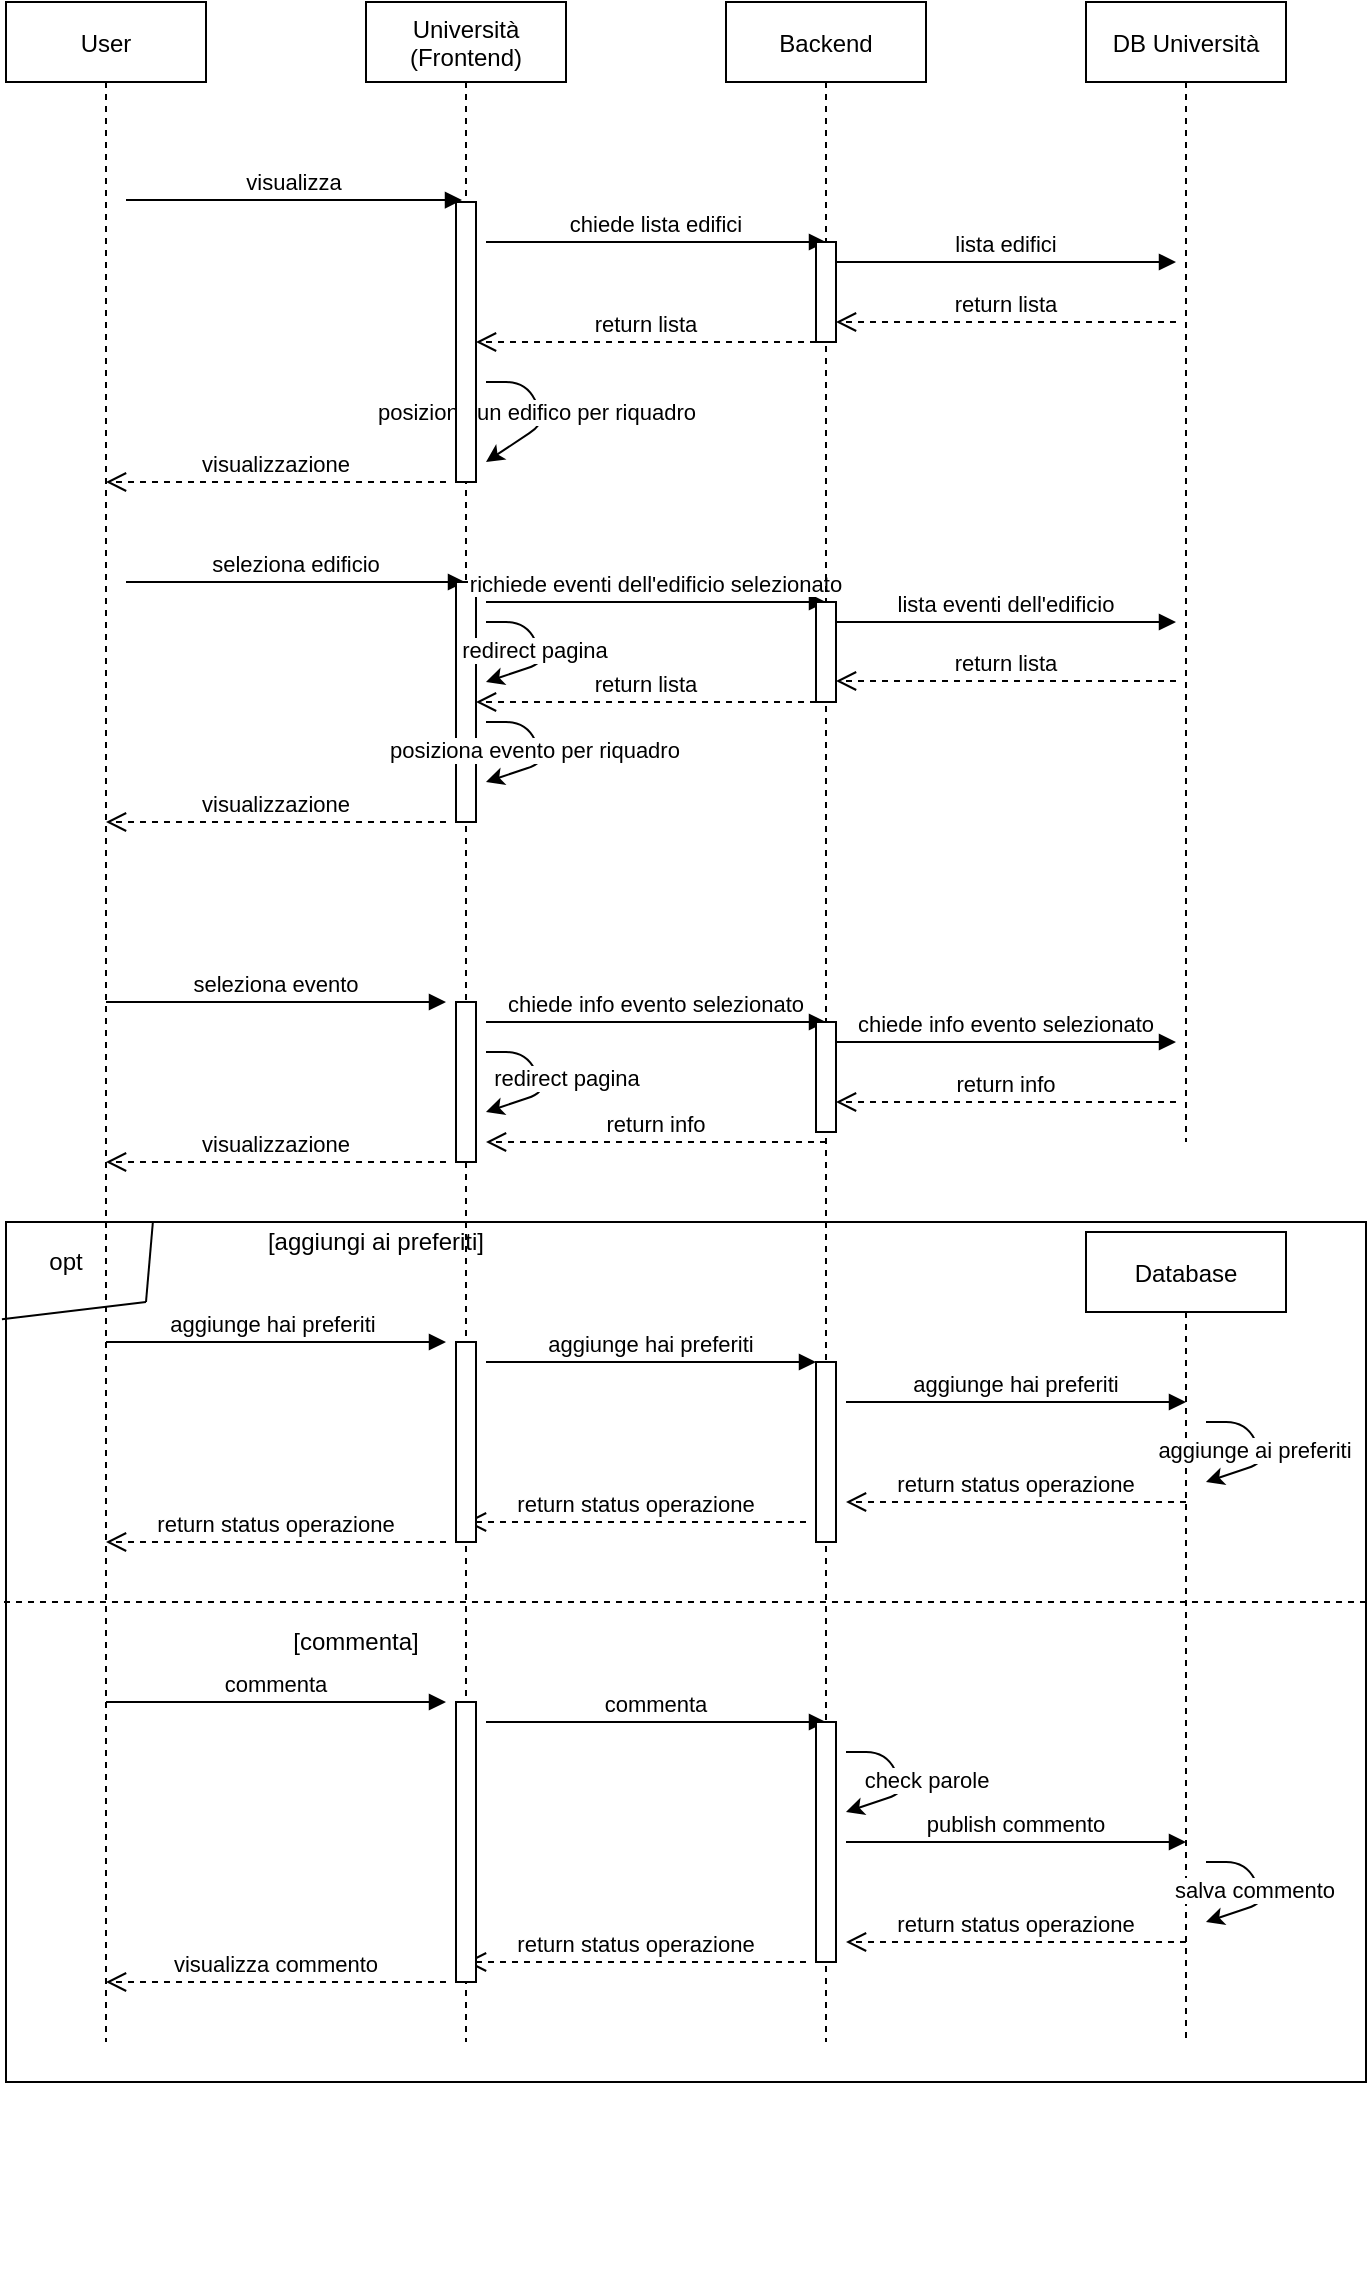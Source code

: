<mxfile version="13.7.3" type="device"><diagram id="m4jIv5frkep_D8a6xIQf" name="Pagina-1"><mxGraphModel dx="786" dy="572" grid="1" gridSize="10" guides="1" tooltips="1" connect="1" arrows="1" fold="1" page="1" pageScale="1" pageWidth="827" pageHeight="1169" math="0" shadow="0"><root><mxCell id="0"/><mxCell id="1" parent="0"/><mxCell id="8YTyfUd5oWHaTKFBeorZ-1" value="" style="group" vertex="1" connectable="0" parent="1"><mxGeometry x="80" y="160" width="680" height="1140" as="geometry"/></mxCell><mxCell id="8YTyfUd5oWHaTKFBeorZ-2" value="User" style="shape=umlLifeline;perimeter=lifelinePerimeter;container=0;collapsible=0;recursiveResize=0;rounded=0;shadow=0;strokeWidth=1;" vertex="1" parent="8YTyfUd5oWHaTKFBeorZ-1"><mxGeometry width="100" height="1020" as="geometry"/></mxCell><mxCell id="8YTyfUd5oWHaTKFBeorZ-9" value="visualizza" style="verticalAlign=bottom;endArrow=block;entryX=0.3;entryY=-0.007;shadow=0;strokeWidth=1;entryDx=0;entryDy=0;entryPerimeter=0;" edge="1" parent="8YTyfUd5oWHaTKFBeorZ-1" target="8YTyfUd5oWHaTKFBeorZ-14"><mxGeometry relative="1" as="geometry"><mxPoint x="60" y="99" as="sourcePoint"/><mxPoint x="220" y="123.529" as="targetPoint"/></mxGeometry></mxCell><mxCell id="8YTyfUd5oWHaTKFBeorZ-21" value="seleziona edificio" style="verticalAlign=bottom;endArrow=block;shadow=0;strokeWidth=1;" edge="1" parent="8YTyfUd5oWHaTKFBeorZ-1" target="8YTyfUd5oWHaTKFBeorZ-4"><mxGeometry relative="1" as="geometry"><mxPoint x="60" y="290" as="sourcePoint"/><mxPoint x="220" y="358.235" as="targetPoint"/></mxGeometry></mxCell><mxCell id="8YTyfUd5oWHaTKFBeorZ-50" value="" style="rounded=0;whiteSpace=wrap;html=1;fillColor=none;" vertex="1" parent="8YTyfUd5oWHaTKFBeorZ-1"><mxGeometry y="610" width="680" height="430" as="geometry"/></mxCell><mxCell id="8YTyfUd5oWHaTKFBeorZ-53" value="opt" style="text;html=1;strokeColor=none;fillColor=none;align=center;verticalAlign=middle;whiteSpace=wrap;rounded=0;" vertex="1" parent="8YTyfUd5oWHaTKFBeorZ-1"><mxGeometry x="10" y="620" width="40" height="20" as="geometry"/></mxCell><mxCell id="8YTyfUd5oWHaTKFBeorZ-54" value="aggiunge hai preferiti " style="verticalAlign=bottom;endArrow=block;entryX=0;entryY=0;shadow=0;strokeWidth=1;" edge="1" parent="8YTyfUd5oWHaTKFBeorZ-1"><mxGeometry relative="1" as="geometry"><mxPoint x="50" y="670" as="sourcePoint"/><mxPoint x="220" y="670" as="targetPoint"/></mxGeometry></mxCell><mxCell id="8YTyfUd5oWHaTKFBeorZ-56" value="[aggiungi ai preferiti]" style="text;html=1;strokeColor=none;fillColor=none;align=center;verticalAlign=middle;whiteSpace=wrap;rounded=0;" vertex="1" parent="8YTyfUd5oWHaTKFBeorZ-1"><mxGeometry x="100" y="610" width="170" height="20" as="geometry"/></mxCell><mxCell id="8YTyfUd5oWHaTKFBeorZ-58" value="aggiunge hai preferiti" style="verticalAlign=bottom;endArrow=block;entryX=0;entryY=0;shadow=0;strokeWidth=1;" edge="1" parent="8YTyfUd5oWHaTKFBeorZ-1" target="8YTyfUd5oWHaTKFBeorZ-59"><mxGeometry relative="1" as="geometry"><mxPoint x="240" y="680" as="sourcePoint"/><mxPoint x="410" y="680" as="targetPoint"/></mxGeometry></mxCell><mxCell id="8YTyfUd5oWHaTKFBeorZ-60" value="aggiunge hai preferiti" style="verticalAlign=bottom;endArrow=block;entryX=0;entryY=0;shadow=0;strokeWidth=1;" edge="1" parent="8YTyfUd5oWHaTKFBeorZ-1"><mxGeometry relative="1" as="geometry"><mxPoint x="420" y="700" as="sourcePoint"/><mxPoint x="590" y="700" as="targetPoint"/></mxGeometry></mxCell><mxCell id="8YTyfUd5oWHaTKFBeorZ-62" value="Database" style="shape=umlLifeline;perimeter=lifelinePerimeter;container=0;collapsible=0;recursiveResize=0;rounded=0;shadow=0;strokeWidth=1;" vertex="1" parent="8YTyfUd5oWHaTKFBeorZ-1"><mxGeometry x="540" y="615" width="100" height="405" as="geometry"/></mxCell><mxCell id="8YTyfUd5oWHaTKFBeorZ-65" value="return status operazione" style="verticalAlign=bottom;endArrow=open;dashed=1;endSize=8;shadow=0;strokeWidth=1;" edge="1" parent="8YTyfUd5oWHaTKFBeorZ-1"><mxGeometry relative="1" as="geometry"><mxPoint x="420" y="750" as="targetPoint"/><mxPoint x="590" y="750" as="sourcePoint"/></mxGeometry></mxCell><mxCell id="8YTyfUd5oWHaTKFBeorZ-66" value="return status operazione" style="verticalAlign=bottom;endArrow=open;dashed=1;endSize=8;shadow=0;strokeWidth=1;" edge="1" parent="8YTyfUd5oWHaTKFBeorZ-1"><mxGeometry relative="1" as="geometry"><mxPoint x="230" y="760" as="targetPoint"/><mxPoint x="400" y="760" as="sourcePoint"/></mxGeometry></mxCell><mxCell id="8YTyfUd5oWHaTKFBeorZ-67" value="return status operazione" style="verticalAlign=bottom;endArrow=open;dashed=1;endSize=8;shadow=0;strokeWidth=1;" edge="1" parent="8YTyfUd5oWHaTKFBeorZ-1"><mxGeometry relative="1" as="geometry"><mxPoint x="50" y="770" as="targetPoint"/><mxPoint x="220" y="770" as="sourcePoint"/></mxGeometry></mxCell><mxCell id="8YTyfUd5oWHaTKFBeorZ-68" value="" style="endArrow=none;dashed=1;html=1;entryX=1;entryY=0.442;entryDx=0;entryDy=0;entryPerimeter=0;" edge="1" parent="8YTyfUd5oWHaTKFBeorZ-1" target="8YTyfUd5oWHaTKFBeorZ-50"><mxGeometry width="50" height="50" relative="1" as="geometry"><mxPoint x="-1" y="800" as="sourcePoint"/><mxPoint x="410" y="730" as="targetPoint"/></mxGeometry></mxCell><mxCell id="8YTyfUd5oWHaTKFBeorZ-15" value="return lista" style="verticalAlign=bottom;endArrow=open;dashed=1;endSize=8;shadow=0;strokeWidth=1;" edge="1" parent="8YTyfUd5oWHaTKFBeorZ-1"><mxGeometry relative="1" as="geometry"><mxPoint x="415" y="159.998" as="targetPoint"/><mxPoint x="585" y="159.998" as="sourcePoint"/></mxGeometry></mxCell><mxCell id="8YTyfUd5oWHaTKFBeorZ-69" value="commenta" style="verticalAlign=bottom;endArrow=block;entryX=0;entryY=0;shadow=0;strokeWidth=1;" edge="1" parent="8YTyfUd5oWHaTKFBeorZ-1"><mxGeometry relative="1" as="geometry"><mxPoint x="50" y="850" as="sourcePoint"/><mxPoint x="220" y="850" as="targetPoint"/></mxGeometry></mxCell><mxCell id="8YTyfUd5oWHaTKFBeorZ-88" value="[commenta]" style="text;html=1;strokeColor=none;fillColor=none;align=center;verticalAlign=middle;whiteSpace=wrap;rounded=0;" vertex="1" parent="8YTyfUd5oWHaTKFBeorZ-1"><mxGeometry x="90" y="810" width="170" height="20" as="geometry"/></mxCell><mxCell id="8YTyfUd5oWHaTKFBeorZ-90" value="commenta" style="verticalAlign=bottom;endArrow=block;entryX=0;entryY=0;shadow=0;strokeWidth=1;" edge="1" parent="8YTyfUd5oWHaTKFBeorZ-1"><mxGeometry relative="1" as="geometry"><mxPoint x="240" y="860" as="sourcePoint"/><mxPoint x="410" y="860" as="targetPoint"/></mxGeometry></mxCell><mxCell id="8YTyfUd5oWHaTKFBeorZ-94" value="" style="endArrow=classic;html=1;" edge="1" parent="8YTyfUd5oWHaTKFBeorZ-1"><mxGeometry width="50" height="50" relative="1" as="geometry"><mxPoint x="420" y="875" as="sourcePoint"/><mxPoint x="420" y="905" as="targetPoint"/><Array as="points"><mxPoint x="440" y="875"/><mxPoint x="450" y="895"/></Array></mxGeometry></mxCell><mxCell id="8YTyfUd5oWHaTKFBeorZ-95" value="check parole" style="edgeLabel;html=1;align=center;verticalAlign=middle;resizable=0;points=[];" vertex="1" connectable="0" parent="8YTyfUd5oWHaTKFBeorZ-94"><mxGeometry x="-0.068" y="-3" relative="1" as="geometry"><mxPoint x="16.42" y="-1" as="offset"/></mxGeometry></mxCell><mxCell id="8YTyfUd5oWHaTKFBeorZ-96" value="publish commento" style="verticalAlign=bottom;endArrow=block;entryX=0;entryY=0;shadow=0;strokeWidth=1;" edge="1" parent="8YTyfUd5oWHaTKFBeorZ-1"><mxGeometry relative="1" as="geometry"><mxPoint x="420" y="920" as="sourcePoint"/><mxPoint x="590" y="920" as="targetPoint"/></mxGeometry></mxCell><mxCell id="8YTyfUd5oWHaTKFBeorZ-97" value="return status operazione" style="verticalAlign=bottom;endArrow=open;dashed=1;endSize=8;shadow=0;strokeWidth=1;" edge="1" parent="8YTyfUd5oWHaTKFBeorZ-1"><mxGeometry relative="1" as="geometry"><mxPoint x="420" y="970" as="targetPoint"/><mxPoint x="590" y="970" as="sourcePoint"/></mxGeometry></mxCell><mxCell id="8YTyfUd5oWHaTKFBeorZ-98" value="" style="endArrow=classic;html=1;" edge="1" parent="8YTyfUd5oWHaTKFBeorZ-1"><mxGeometry width="50" height="50" relative="1" as="geometry"><mxPoint x="600" y="930" as="sourcePoint"/><mxPoint x="600" y="960" as="targetPoint"/><Array as="points"><mxPoint x="620" y="930"/><mxPoint x="630" y="950"/></Array></mxGeometry></mxCell><mxCell id="8YTyfUd5oWHaTKFBeorZ-99" value="salva commento" style="edgeLabel;html=1;align=center;verticalAlign=middle;resizable=0;points=[];" vertex="1" connectable="0" parent="8YTyfUd5oWHaTKFBeorZ-98"><mxGeometry x="-0.068" y="-3" relative="1" as="geometry"><mxPoint y="-1" as="offset"/></mxGeometry></mxCell><mxCell id="8YTyfUd5oWHaTKFBeorZ-100" value="return status operazione" style="verticalAlign=bottom;endArrow=open;dashed=1;endSize=8;shadow=0;strokeWidth=1;" edge="1" parent="8YTyfUd5oWHaTKFBeorZ-1"><mxGeometry relative="1" as="geometry"><mxPoint x="230" y="980" as="targetPoint"/><mxPoint x="400" y="980" as="sourcePoint"/></mxGeometry></mxCell><mxCell id="8YTyfUd5oWHaTKFBeorZ-101" value="visualizza commento" style="verticalAlign=bottom;endArrow=open;dashed=1;endSize=8;shadow=0;strokeWidth=1;" edge="1" parent="8YTyfUd5oWHaTKFBeorZ-1"><mxGeometry relative="1" as="geometry"><mxPoint x="50" y="990" as="targetPoint"/><mxPoint x="220" y="990" as="sourcePoint"/></mxGeometry></mxCell><mxCell id="8YTyfUd5oWHaTKFBeorZ-7" value="" style="group" vertex="1" connectable="0" parent="1"><mxGeometry x="620" y="160" width="100" height="570" as="geometry"/></mxCell><mxCell id="8YTyfUd5oWHaTKFBeorZ-8" value="DB Università" style="shape=umlLifeline;perimeter=lifelinePerimeter;container=0;collapsible=0;recursiveResize=0;rounded=0;shadow=0;strokeWidth=1;" vertex="1" parent="8YTyfUd5oWHaTKFBeorZ-7"><mxGeometry width="100" height="570" as="geometry"/></mxCell><mxCell id="8YTyfUd5oWHaTKFBeorZ-10" value="chiede lista edifici" style="verticalAlign=bottom;endArrow=block;entryX=0;entryY=0;shadow=0;strokeWidth=1;" edge="1" parent="1"><mxGeometry relative="1" as="geometry"><mxPoint x="320" y="280" as="sourcePoint"/><mxPoint x="490" y="280" as="targetPoint"/></mxGeometry></mxCell><mxCell id="8YTyfUd5oWHaTKFBeorZ-17" value="" style="endArrow=classic;html=1;" edge="1" parent="1"><mxGeometry width="50" height="50" relative="1" as="geometry"><mxPoint x="320" y="350" as="sourcePoint"/><mxPoint x="320" y="390" as="targetPoint"/><Array as="points"><mxPoint x="340" y="350"/><mxPoint x="350" y="370"/></Array></mxGeometry></mxCell><mxCell id="8YTyfUd5oWHaTKFBeorZ-18" value="posiziona un edifico per riquadro" style="edgeLabel;html=1;align=center;verticalAlign=middle;resizable=0;points=[];" vertex="1" connectable="0" parent="8YTyfUd5oWHaTKFBeorZ-17"><mxGeometry x="-0.068" y="-3" relative="1" as="geometry"><mxPoint y="-1" as="offset"/></mxGeometry></mxCell><mxCell id="8YTyfUd5oWHaTKFBeorZ-20" value="visualizzazione" style="verticalAlign=bottom;endArrow=open;dashed=1;endSize=8;shadow=0;strokeWidth=1;" edge="1" parent="1"><mxGeometry relative="1" as="geometry"><mxPoint x="130" y="400" as="targetPoint"/><mxPoint x="300" y="400" as="sourcePoint"/></mxGeometry></mxCell><mxCell id="8YTyfUd5oWHaTKFBeorZ-33" value="chiede info evento selezionato" style="verticalAlign=bottom;endArrow=block;entryX=0;entryY=0;shadow=0;strokeWidth=1;" edge="1" parent="1"><mxGeometry relative="1" as="geometry"><mxPoint x="320" y="670" as="sourcePoint"/><mxPoint x="490" y="670" as="targetPoint"/></mxGeometry></mxCell><mxCell id="8YTyfUd5oWHaTKFBeorZ-38" value="return info" style="verticalAlign=bottom;endArrow=open;dashed=1;endSize=8;shadow=0;strokeWidth=1;" edge="1" parent="1"><mxGeometry relative="1" as="geometry"><mxPoint x="320" y="730" as="targetPoint"/><mxPoint x="490" y="730" as="sourcePoint"/></mxGeometry></mxCell><mxCell id="8YTyfUd5oWHaTKFBeorZ-39" value="visualizzazione" style="verticalAlign=bottom;endArrow=open;dashed=1;endSize=8;shadow=0;strokeWidth=1;" edge="1" parent="1"><mxGeometry relative="1" as="geometry"><mxPoint x="130" y="740" as="targetPoint"/><mxPoint x="300" y="740" as="sourcePoint"/></mxGeometry></mxCell><mxCell id="8YTyfUd5oWHaTKFBeorZ-30" value="seleziona evento" style="verticalAlign=bottom;endArrow=block;entryX=0;entryY=0;shadow=0;strokeWidth=1;" edge="1" parent="1"><mxGeometry relative="1" as="geometry"><mxPoint x="130" y="660" as="sourcePoint"/><mxPoint x="300" y="660" as="targetPoint"/></mxGeometry></mxCell><mxCell id="8YTyfUd5oWHaTKFBeorZ-29" value="visualizzazione" style="verticalAlign=bottom;endArrow=open;dashed=1;endSize=8;shadow=0;strokeWidth=1;" edge="1" parent="1"><mxGeometry relative="1" as="geometry"><mxPoint x="130" y="570" as="targetPoint"/><mxPoint x="300" y="570" as="sourcePoint"/></mxGeometry></mxCell><mxCell id="8YTyfUd5oWHaTKFBeorZ-37" value="return info" style="verticalAlign=bottom;endArrow=open;dashed=1;endSize=8;shadow=0;strokeWidth=1;" edge="1" parent="1"><mxGeometry relative="1" as="geometry"><mxPoint x="495" y="710" as="targetPoint"/><mxPoint x="665" y="710" as="sourcePoint"/></mxGeometry></mxCell><mxCell id="8YTyfUd5oWHaTKFBeorZ-46" value="" style="endArrow=classic;html=1;" edge="1" parent="1"><mxGeometry width="50" height="50" relative="1" as="geometry"><mxPoint x="320" y="685" as="sourcePoint"/><mxPoint x="320" y="715" as="targetPoint"/><Array as="points"><mxPoint x="340" y="685"/><mxPoint x="350" y="705"/></Array></mxGeometry></mxCell><mxCell id="8YTyfUd5oWHaTKFBeorZ-47" value="redirect pagina" style="edgeLabel;html=1;align=center;verticalAlign=middle;resizable=0;points=[];" vertex="1" connectable="0" parent="8YTyfUd5oWHaTKFBeorZ-46"><mxGeometry x="-0.068" y="-3" relative="1" as="geometry"><mxPoint x="16.42" y="-1.36" as="offset"/></mxGeometry></mxCell><mxCell id="8YTyfUd5oWHaTKFBeorZ-4" value="Università&#10;(Frontend)" style="shape=umlLifeline;perimeter=lifelinePerimeter;container=0;collapsible=0;recursiveResize=0;rounded=0;shadow=0;strokeWidth=1;" vertex="1" parent="1"><mxGeometry x="260" y="160" width="100" height="1020" as="geometry"/></mxCell><mxCell id="8YTyfUd5oWHaTKFBeorZ-14" value="" style="points=[];perimeter=orthogonalPerimeter;rounded=0;shadow=0;strokeWidth=1;" vertex="1" parent="1"><mxGeometry x="305" y="260" width="10" height="140" as="geometry"/></mxCell><mxCell id="8YTyfUd5oWHaTKFBeorZ-16" value="return lista" style="verticalAlign=bottom;endArrow=open;dashed=1;endSize=8;shadow=0;strokeWidth=1;" edge="1" parent="1"><mxGeometry relative="1" as="geometry"><mxPoint x="315" y="330" as="targetPoint"/><mxPoint x="485" y="330" as="sourcePoint"/></mxGeometry></mxCell><mxCell id="8YTyfUd5oWHaTKFBeorZ-22" value="" style="points=[];perimeter=orthogonalPerimeter;rounded=0;shadow=0;strokeWidth=1;" vertex="1" parent="1"><mxGeometry x="305" y="450" width="10" height="120" as="geometry"/></mxCell><mxCell id="8YTyfUd5oWHaTKFBeorZ-23" value="richiede eventi dell'edificio selezionato" style="verticalAlign=bottom;endArrow=block;entryX=0;entryY=0;shadow=0;strokeWidth=1;" edge="1" parent="1"><mxGeometry relative="1" as="geometry"><mxPoint x="320" y="460" as="sourcePoint"/><mxPoint x="490" y="460" as="targetPoint"/></mxGeometry></mxCell><mxCell id="8YTyfUd5oWHaTKFBeorZ-27" value="return lista" style="verticalAlign=bottom;endArrow=open;dashed=1;endSize=8;shadow=0;strokeWidth=1;" edge="1" parent="1"><mxGeometry relative="1" as="geometry"><mxPoint x="315" y="510" as="targetPoint"/><mxPoint x="485" y="510" as="sourcePoint"/></mxGeometry></mxCell><mxCell id="8YTyfUd5oWHaTKFBeorZ-32" value="" style="points=[];perimeter=orthogonalPerimeter;rounded=0;shadow=0;strokeWidth=1;" vertex="1" parent="1"><mxGeometry x="305" y="660" width="10" height="80" as="geometry"/></mxCell><mxCell id="8YTyfUd5oWHaTKFBeorZ-40" value="" style="endArrow=classic;html=1;" edge="1" parent="1"><mxGeometry width="50" height="50" relative="1" as="geometry"><mxPoint x="320" y="470" as="sourcePoint"/><mxPoint x="320" y="500" as="targetPoint"/><Array as="points"><mxPoint x="340" y="470"/><mxPoint x="350" y="490"/></Array></mxGeometry></mxCell><mxCell id="8YTyfUd5oWHaTKFBeorZ-41" value="redirect pagina" style="edgeLabel;html=1;align=center;verticalAlign=middle;resizable=0;points=[];" vertex="1" connectable="0" parent="8YTyfUd5oWHaTKFBeorZ-40"><mxGeometry x="-0.068" y="-3" relative="1" as="geometry"><mxPoint y="-1" as="offset"/></mxGeometry></mxCell><mxCell id="8YTyfUd5oWHaTKFBeorZ-44" value="" style="endArrow=classic;html=1;" edge="1" parent="1"><mxGeometry width="50" height="50" relative="1" as="geometry"><mxPoint x="320" y="520" as="sourcePoint"/><mxPoint x="320" y="550" as="targetPoint"/><Array as="points"><mxPoint x="340" y="520"/><mxPoint x="350" y="540"/></Array></mxGeometry></mxCell><mxCell id="8YTyfUd5oWHaTKFBeorZ-45" value="posiziona evento per riquadro" style="edgeLabel;html=1;align=center;verticalAlign=middle;resizable=0;points=[];" vertex="1" connectable="0" parent="8YTyfUd5oWHaTKFBeorZ-44"><mxGeometry x="-0.068" y="-3" relative="1" as="geometry"><mxPoint y="-1" as="offset"/></mxGeometry></mxCell><mxCell id="8YTyfUd5oWHaTKFBeorZ-6" value="Backend" style="shape=umlLifeline;perimeter=lifelinePerimeter;container=0;collapsible=0;recursiveResize=0;rounded=0;shadow=0;strokeWidth=1;" vertex="1" parent="1"><mxGeometry x="440" y="160" width="100" height="1020" as="geometry"/></mxCell><mxCell id="8YTyfUd5oWHaTKFBeorZ-11" value="" style="points=[];perimeter=orthogonalPerimeter;rounded=0;shadow=0;strokeWidth=1;" vertex="1" parent="1"><mxGeometry x="485" y="280" width="10" height="50" as="geometry"/></mxCell><mxCell id="8YTyfUd5oWHaTKFBeorZ-12" value="lista edifici" style="verticalAlign=bottom;endArrow=block;entryX=0;entryY=0;shadow=0;strokeWidth=1;" edge="1" parent="1"><mxGeometry relative="1" as="geometry"><mxPoint x="495" y="290" as="sourcePoint"/><mxPoint x="665" y="290" as="targetPoint"/></mxGeometry></mxCell><mxCell id="8YTyfUd5oWHaTKFBeorZ-24" value="" style="points=[];perimeter=orthogonalPerimeter;rounded=0;shadow=0;strokeWidth=1;" vertex="1" parent="1"><mxGeometry x="485" y="460" width="10" height="50" as="geometry"/></mxCell><mxCell id="8YTyfUd5oWHaTKFBeorZ-25" value="lista eventi dell'edificio" style="verticalAlign=bottom;endArrow=block;entryX=0;entryY=0;shadow=0;strokeWidth=1;" edge="1" parent="1"><mxGeometry relative="1" as="geometry"><mxPoint x="495" y="470" as="sourcePoint"/><mxPoint x="665" y="470" as="targetPoint"/></mxGeometry></mxCell><mxCell id="8YTyfUd5oWHaTKFBeorZ-26" value="return lista" style="verticalAlign=bottom;endArrow=open;dashed=1;endSize=8;shadow=0;strokeWidth=1;" edge="1" parent="1"><mxGeometry relative="1" as="geometry"><mxPoint x="495" y="499.5" as="targetPoint"/><mxPoint x="665" y="499.5" as="sourcePoint"/></mxGeometry></mxCell><mxCell id="8YTyfUd5oWHaTKFBeorZ-34" value="" style="points=[];perimeter=orthogonalPerimeter;rounded=0;shadow=0;strokeWidth=1;" vertex="1" parent="1"><mxGeometry x="485" y="670" width="10" height="55" as="geometry"/></mxCell><mxCell id="8YTyfUd5oWHaTKFBeorZ-36" value="chiede info evento selezionato" style="verticalAlign=bottom;endArrow=block;entryX=0;entryY=0;shadow=0;strokeWidth=1;" edge="1" parent="1"><mxGeometry relative="1" as="geometry"><mxPoint x="495" y="680" as="sourcePoint"/><mxPoint x="665" y="680" as="targetPoint"/></mxGeometry></mxCell><mxCell id="8YTyfUd5oWHaTKFBeorZ-51" value="" style="endArrow=none;html=1;exitX=-0.003;exitY=0.113;exitDx=0;exitDy=0;exitPerimeter=0;" edge="1" parent="1" source="8YTyfUd5oWHaTKFBeorZ-50"><mxGeometry width="50" height="50" relative="1" as="geometry"><mxPoint x="420" y="860" as="sourcePoint"/><mxPoint x="150" y="810" as="targetPoint"/></mxGeometry></mxCell><mxCell id="8YTyfUd5oWHaTKFBeorZ-52" value="" style="endArrow=none;html=1;entryX=0.108;entryY=0;entryDx=0;entryDy=0;entryPerimeter=0;" edge="1" parent="1" target="8YTyfUd5oWHaTKFBeorZ-50"><mxGeometry width="50" height="50" relative="1" as="geometry"><mxPoint x="150" y="810" as="sourcePoint"/><mxPoint x="470" y="810" as="targetPoint"/></mxGeometry></mxCell><mxCell id="8YTyfUd5oWHaTKFBeorZ-57" value="" style="points=[];perimeter=orthogonalPerimeter;rounded=0;shadow=0;strokeWidth=1;" vertex="1" parent="1"><mxGeometry x="305" y="830" width="10" height="100" as="geometry"/></mxCell><mxCell id="8YTyfUd5oWHaTKFBeorZ-59" value="" style="points=[];perimeter=orthogonalPerimeter;rounded=0;shadow=0;strokeWidth=1;" vertex="1" parent="1"><mxGeometry x="485" y="840" width="10" height="90" as="geometry"/></mxCell><mxCell id="8YTyfUd5oWHaTKFBeorZ-63" value="" style="endArrow=classic;html=1;" edge="1" parent="1"><mxGeometry width="50" height="50" relative="1" as="geometry"><mxPoint x="680" y="870" as="sourcePoint"/><mxPoint x="680" y="900" as="targetPoint"/><Array as="points"><mxPoint x="700" y="870"/><mxPoint x="710" y="890"/></Array></mxGeometry></mxCell><mxCell id="8YTyfUd5oWHaTKFBeorZ-64" value="aggiunge ai preferiti" style="edgeLabel;html=1;align=center;verticalAlign=middle;resizable=0;points=[];" vertex="1" connectable="0" parent="8YTyfUd5oWHaTKFBeorZ-63"><mxGeometry x="-0.068" y="-3" relative="1" as="geometry"><mxPoint y="-1" as="offset"/></mxGeometry></mxCell><mxCell id="8YTyfUd5oWHaTKFBeorZ-89" value="" style="points=[];perimeter=orthogonalPerimeter;rounded=0;shadow=0;strokeWidth=1;" vertex="1" parent="1"><mxGeometry x="305" y="1010" width="10" height="140" as="geometry"/></mxCell><mxCell id="8YTyfUd5oWHaTKFBeorZ-92" value="" style="points=[];perimeter=orthogonalPerimeter;rounded=0;shadow=0;strokeWidth=1;fillColor=#ffffff;" vertex="1" parent="1"><mxGeometry x="485" y="1020" width="10" height="120" as="geometry"/></mxCell></root></mxGraphModel></diagram></mxfile>